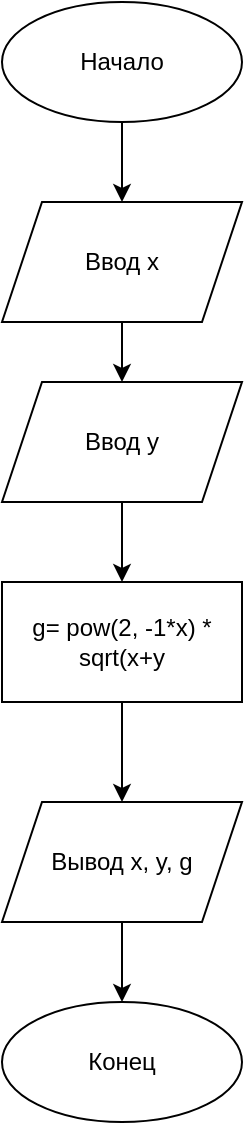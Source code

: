 <mxfile version="20.5.2" type="device"><diagram id="C5RBs43oDa-KdzZeNtuy" name="Page-1"><mxGraphModel dx="1332" dy="827" grid="1" gridSize="10" guides="1" tooltips="1" connect="1" arrows="1" fold="1" page="1" pageScale="1" pageWidth="827" pageHeight="1169" math="0" shadow="0"><root><mxCell id="WIyWlLk6GJQsqaUBKTNV-0"/><mxCell id="WIyWlLk6GJQsqaUBKTNV-1" parent="WIyWlLk6GJQsqaUBKTNV-0"/><mxCell id="fQOm1PtLh8q6-2r8Gca1-0" value="" style="edgeStyle=orthogonalEdgeStyle;rounded=0;orthogonalLoop=1;jettySize=auto;html=1;" edge="1" parent="WIyWlLk6GJQsqaUBKTNV-1" source="fQOm1PtLh8q6-2r8Gca1-10" target="fQOm1PtLh8q6-2r8Gca1-2"><mxGeometry relative="1" as="geometry"><mxPoint x="200" y="110" as="sourcePoint"/></mxGeometry></mxCell><mxCell id="fQOm1PtLh8q6-2r8Gca1-1" value="" style="edgeStyle=orthogonalEdgeStyle;rounded=0;orthogonalLoop=1;jettySize=auto;html=1;" edge="1" parent="WIyWlLk6GJQsqaUBKTNV-1" source="fQOm1PtLh8q6-2r8Gca1-2" target="fQOm1PtLh8q6-2r8Gca1-4"><mxGeometry relative="1" as="geometry"/></mxCell><mxCell id="fQOm1PtLh8q6-2r8Gca1-2" value="Ввод x" style="shape=parallelogram;perimeter=parallelogramPerimeter;whiteSpace=wrap;html=1;fixedSize=1;" vertex="1" parent="WIyWlLk6GJQsqaUBKTNV-1"><mxGeometry x="140" y="170" width="120" height="60" as="geometry"/></mxCell><mxCell id="fQOm1PtLh8q6-2r8Gca1-3" value="" style="edgeStyle=orthogonalEdgeStyle;rounded=0;orthogonalLoop=1;jettySize=auto;html=1;" edge="1" parent="WIyWlLk6GJQsqaUBKTNV-1" source="fQOm1PtLh8q6-2r8Gca1-4" target="fQOm1PtLh8q6-2r8Gca1-6"><mxGeometry relative="1" as="geometry"/></mxCell><mxCell id="fQOm1PtLh8q6-2r8Gca1-4" value="Ввод y" style="shape=parallelogram;perimeter=parallelogramPerimeter;whiteSpace=wrap;html=1;fixedSize=1;" vertex="1" parent="WIyWlLk6GJQsqaUBKTNV-1"><mxGeometry x="140" y="260" width="120" height="60" as="geometry"/></mxCell><mxCell id="fQOm1PtLh8q6-2r8Gca1-5" value="" style="edgeStyle=orthogonalEdgeStyle;rounded=0;orthogonalLoop=1;jettySize=auto;html=1;" edge="1" parent="WIyWlLk6GJQsqaUBKTNV-1" source="fQOm1PtLh8q6-2r8Gca1-6" target="fQOm1PtLh8q6-2r8Gca1-8"><mxGeometry relative="1" as="geometry"/></mxCell><mxCell id="fQOm1PtLh8q6-2r8Gca1-6" value="g=&amp;nbsp;pow(2, -1*x) * sqrt(x+y" style="rounded=0;whiteSpace=wrap;html=1;" vertex="1" parent="WIyWlLk6GJQsqaUBKTNV-1"><mxGeometry x="140" y="360" width="120" height="60" as="geometry"/></mxCell><mxCell id="fQOm1PtLh8q6-2r8Gca1-7" value="" style="edgeStyle=orthogonalEdgeStyle;rounded=0;orthogonalLoop=1;jettySize=auto;html=1;" edge="1" parent="WIyWlLk6GJQsqaUBKTNV-1" source="fQOm1PtLh8q6-2r8Gca1-8" target="fQOm1PtLh8q6-2r8Gca1-9"><mxGeometry relative="1" as="geometry"/></mxCell><mxCell id="fQOm1PtLh8q6-2r8Gca1-8" value="Вывод x, y, g" style="shape=parallelogram;perimeter=parallelogramPerimeter;whiteSpace=wrap;html=1;fixedSize=1;rounded=0;" vertex="1" parent="WIyWlLk6GJQsqaUBKTNV-1"><mxGeometry x="140" y="470" width="120" height="60" as="geometry"/></mxCell><mxCell id="fQOm1PtLh8q6-2r8Gca1-9" value="Конец" style="ellipse;whiteSpace=wrap;html=1;rounded=0;" vertex="1" parent="WIyWlLk6GJQsqaUBKTNV-1"><mxGeometry x="140" y="570" width="120" height="60" as="geometry"/></mxCell><mxCell id="fQOm1PtLh8q6-2r8Gca1-10" value="Начало" style="ellipse;whiteSpace=wrap;html=1;rounded=0;" vertex="1" parent="WIyWlLk6GJQsqaUBKTNV-1"><mxGeometry x="140" y="70" width="120" height="60" as="geometry"/></mxCell></root></mxGraphModel></diagram></mxfile>